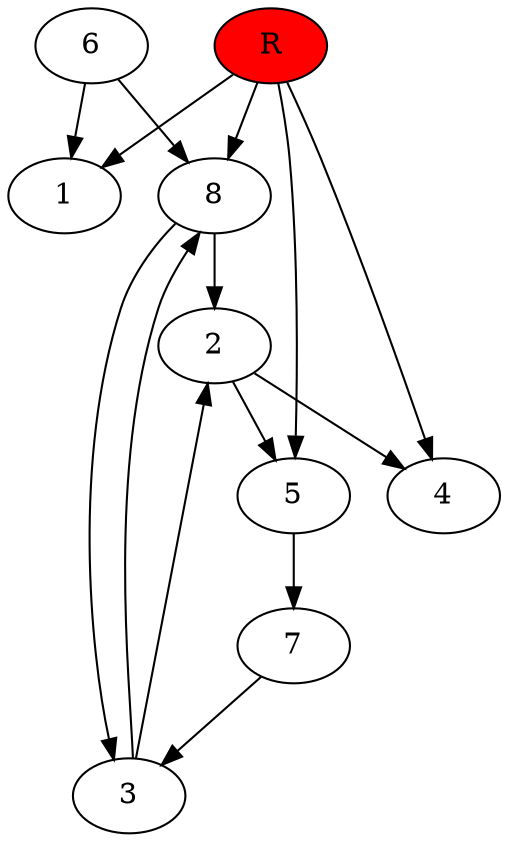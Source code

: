 digraph prb35947 {
	1
	2
	3
	4
	5
	6
	7
	8
	R [fillcolor="#ff0000" style=filled]
	2 -> 4
	2 -> 5
	3 -> 2
	3 -> 8
	5 -> 7
	6 -> 1
	6 -> 8
	7 -> 3
	8 -> 2
	8 -> 3
	R -> 1
	R -> 4
	R -> 5
	R -> 8
}
